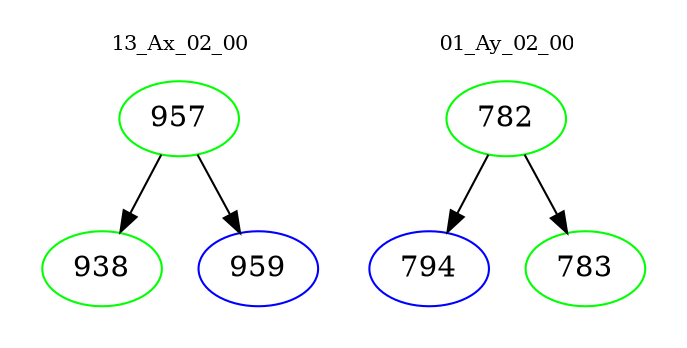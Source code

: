 digraph{
subgraph cluster_0 {
color = white
label = "13_Ax_02_00";
fontsize=10;
T0_957 [label="957", color="green"]
T0_957 -> T0_938 [color="black"]
T0_938 [label="938", color="green"]
T0_957 -> T0_959 [color="black"]
T0_959 [label="959", color="blue"]
}
subgraph cluster_1 {
color = white
label = "01_Ay_02_00";
fontsize=10;
T1_782 [label="782", color="green"]
T1_782 -> T1_794 [color="black"]
T1_794 [label="794", color="blue"]
T1_782 -> T1_783 [color="black"]
T1_783 [label="783", color="green"]
}
}
